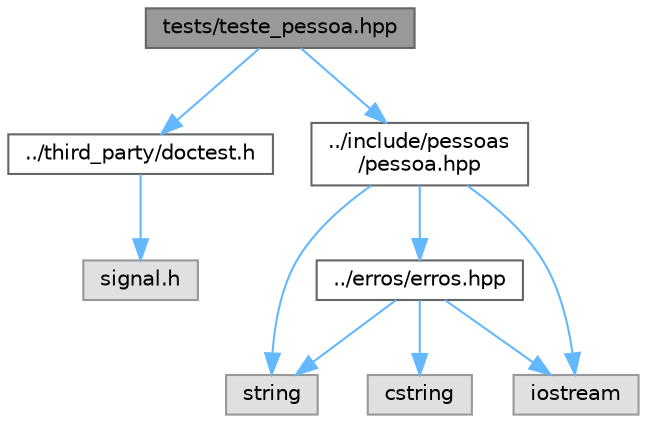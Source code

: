 digraph "tests/teste_pessoa.hpp"
{
 // LATEX_PDF_SIZE
  bgcolor="transparent";
  edge [fontname=Helvetica,fontsize=10,labelfontname=Helvetica,labelfontsize=10];
  node [fontname=Helvetica,fontsize=10,shape=box,height=0.2,width=0.4];
  Node1 [label="tests/teste_pessoa.hpp",height=0.2,width=0.4,color="gray40", fillcolor="grey60", style="filled", fontcolor="black",tooltip=" "];
  Node1 -> Node2 [color="steelblue1",style="solid"];
  Node2 [label="../third_party/doctest.h",height=0.2,width=0.4,color="grey40", fillcolor="white", style="filled",URL="$doctest_8h.html",tooltip=" "];
  Node2 -> Node3 [color="steelblue1",style="solid"];
  Node3 [label="signal.h",height=0.2,width=0.4,color="grey60", fillcolor="#E0E0E0", style="filled",tooltip=" "];
  Node1 -> Node4 [color="steelblue1",style="solid"];
  Node4 [label="../include/pessoas\l/pessoa.hpp",height=0.2,width=0.4,color="grey40", fillcolor="white", style="filled",URL="$pessoa_8hpp.html",tooltip="Classe mãe de usuario e admin."];
  Node4 -> Node5 [color="steelblue1",style="solid"];
  Node5 [label="iostream",height=0.2,width=0.4,color="grey60", fillcolor="#E0E0E0", style="filled",tooltip=" "];
  Node4 -> Node6 [color="steelblue1",style="solid"];
  Node6 [label="string",height=0.2,width=0.4,color="grey60", fillcolor="#E0E0E0", style="filled",tooltip=" "];
  Node4 -> Node7 [color="steelblue1",style="solid"];
  Node7 [label="../erros/erros.hpp",height=0.2,width=0.4,color="grey40", fillcolor="white", style="filled",URL="$erros_8hpp.html",tooltip="Classes de tratamento de exceções."];
  Node7 -> Node5 [color="steelblue1",style="solid"];
  Node7 -> Node6 [color="steelblue1",style="solid"];
  Node7 -> Node8 [color="steelblue1",style="solid"];
  Node8 [label="cstring",height=0.2,width=0.4,color="grey60", fillcolor="#E0E0E0", style="filled",tooltip=" "];
}
